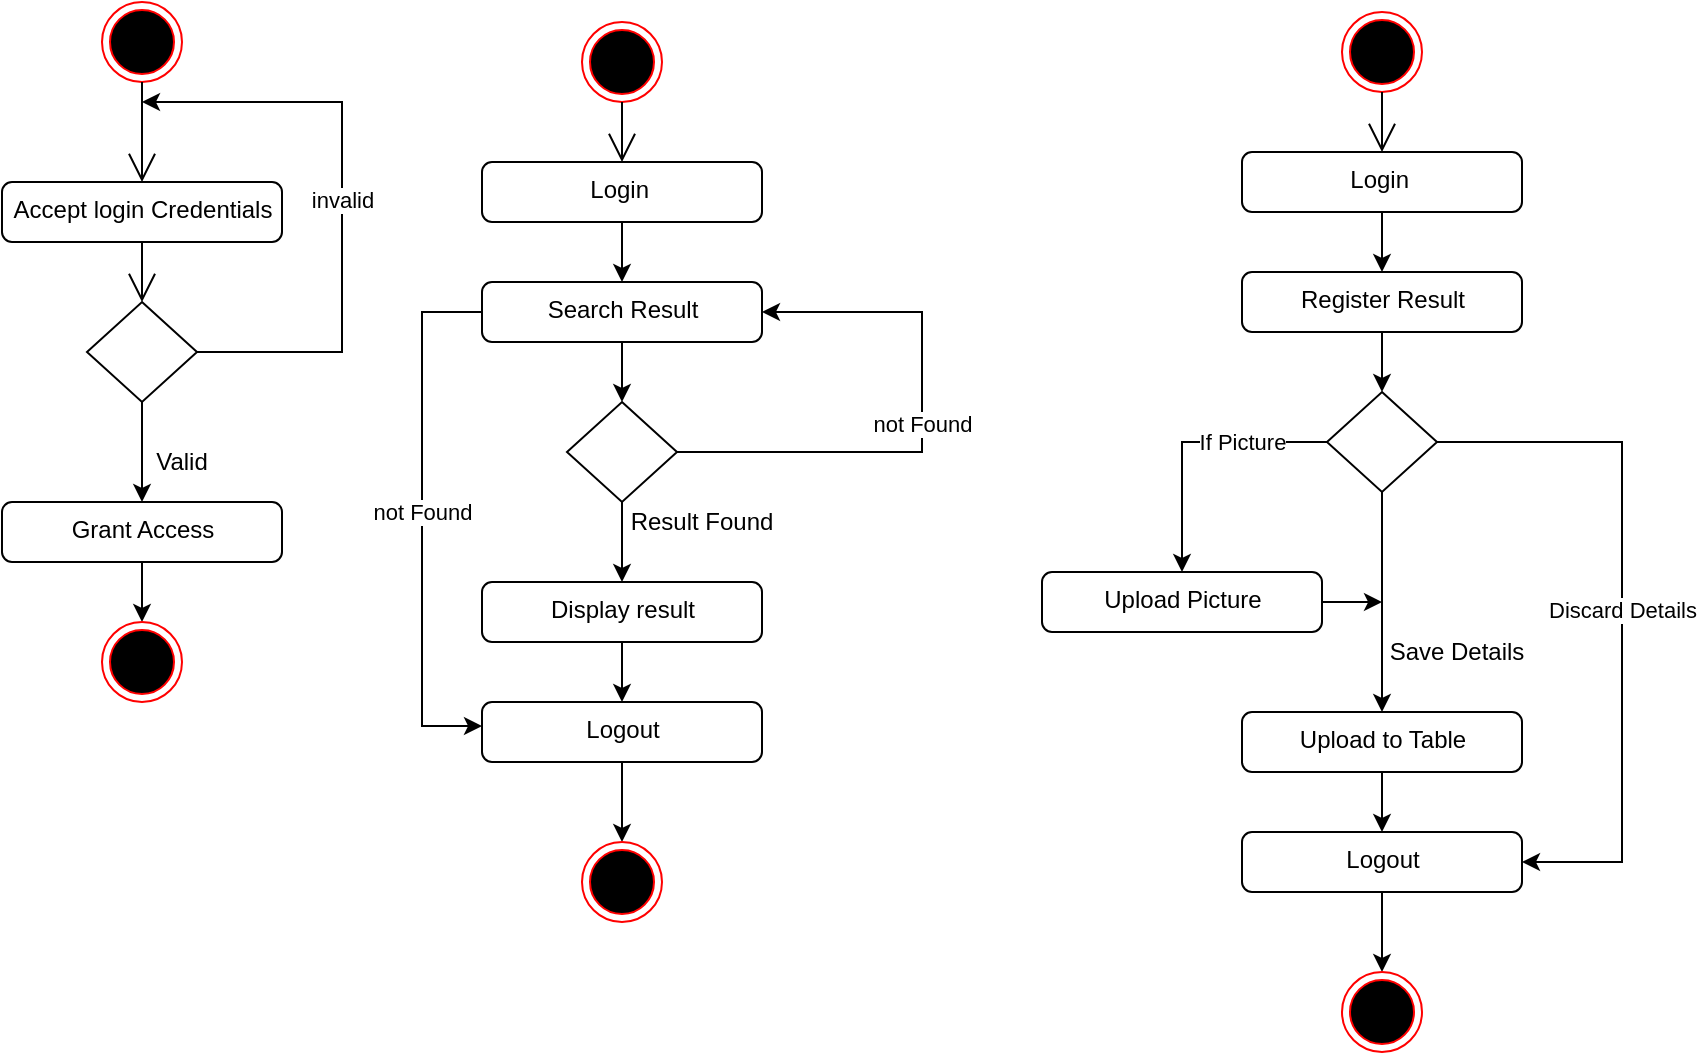 <mxfile version="13.9.9" type="device"><diagram name="Page-1" id="0783ab3e-0a74-02c8-0abd-f7b4e66b4bec"><mxGraphModel dx="258" dy="502" grid="1" gridSize="10" guides="1" tooltips="1" connect="1" arrows="1" fold="1" page="1" pageScale="1" pageWidth="850" pageHeight="1100" background="#ffffff" math="0" shadow="0"><root><mxCell id="0"/><mxCell id="1" parent="0"/><mxCell id="qpvtI-tm00FxSNm9Ykw5-111" value="" style="ellipse;html=1;shape=endState;fillColor=#000000;strokeColor=#ff0000;" parent="1" vertex="1"><mxGeometry x="960" y="120" width="40" height="40" as="geometry"/></mxCell><mxCell id="qpvtI-tm00FxSNm9Ykw5-112" value="" style="endArrow=open;endFill=1;endSize=12;html=1;exitX=0.5;exitY=1;exitDx=0;exitDy=0;entryX=0.5;entryY=0;entryDx=0;entryDy=0;" parent="1" source="qpvtI-tm00FxSNm9Ykw5-111" target="qpvtI-tm00FxSNm9Ykw5-113" edge="1"><mxGeometry width="160" relative="1" as="geometry"><mxPoint x="900" y="260" as="sourcePoint"/><mxPoint x="980" y="210" as="targetPoint"/></mxGeometry></mxCell><mxCell id="qpvtI-tm00FxSNm9Ykw5-113" value="Accept login Credentials" style="html=1;align=center;verticalAlign=top;rounded=1;absoluteArcSize=1;arcSize=10;dashed=0;" parent="1" vertex="1"><mxGeometry x="910" y="210" width="140" height="30" as="geometry"/></mxCell><mxCell id="qpvtI-tm00FxSNm9Ykw5-114" value="invalid" style="edgeStyle=orthogonalEdgeStyle;rounded=0;orthogonalLoop=1;jettySize=auto;html=1;exitX=1;exitY=0.5;exitDx=0;exitDy=0;" parent="1" source="qpvtI-tm00FxSNm9Ykw5-116" edge="1"><mxGeometry relative="1" as="geometry"><mxPoint x="980" y="170" as="targetPoint"/><Array as="points"><mxPoint x="1080" y="295"/><mxPoint x="1080" y="170"/></Array></mxGeometry></mxCell><mxCell id="qpvtI-tm00FxSNm9Ykw5-115" style="edgeStyle=orthogonalEdgeStyle;rounded=0;orthogonalLoop=1;jettySize=auto;html=1;exitX=0.5;exitY=1;exitDx=0;exitDy=0;entryX=0.5;entryY=0;entryDx=0;entryDy=0;" parent="1" source="qpvtI-tm00FxSNm9Ykw5-116" target="qpvtI-tm00FxSNm9Ykw5-120" edge="1"><mxGeometry relative="1" as="geometry"/></mxCell><mxCell id="qpvtI-tm00FxSNm9Ykw5-116" value="" style="rhombus;" parent="1" vertex="1"><mxGeometry x="952.5" y="270" width="55" height="50" as="geometry"/></mxCell><mxCell id="qpvtI-tm00FxSNm9Ykw5-117" value="" style="endArrow=open;endFill=1;endSize=12;html=1;entryX=0.5;entryY=0;entryDx=0;entryDy=0;" parent="1" source="qpvtI-tm00FxSNm9Ykw5-113" target="qpvtI-tm00FxSNm9Ykw5-116" edge="1"><mxGeometry width="160" relative="1" as="geometry"><mxPoint x="980" y="310" as="sourcePoint"/><mxPoint x="980" y="360" as="targetPoint"/></mxGeometry></mxCell><mxCell id="qpvtI-tm00FxSNm9Ykw5-118" value="Valid" style="text;html=1;strokeColor=none;fillColor=none;align=center;verticalAlign=middle;whiteSpace=wrap;rounded=0;" parent="1" vertex="1"><mxGeometry x="980" y="340" width="40" height="20" as="geometry"/></mxCell><mxCell id="qpvtI-tm00FxSNm9Ykw5-119" style="edgeStyle=orthogonalEdgeStyle;rounded=0;orthogonalLoop=1;jettySize=auto;html=1;exitX=0.5;exitY=1;exitDx=0;exitDy=0;" parent="1" source="qpvtI-tm00FxSNm9Ykw5-120" target="qpvtI-tm00FxSNm9Ykw5-121" edge="1"><mxGeometry relative="1" as="geometry"/></mxCell><mxCell id="qpvtI-tm00FxSNm9Ykw5-120" value="Grant Access" style="html=1;align=center;verticalAlign=top;rounded=1;absoluteArcSize=1;arcSize=10;dashed=0;" parent="1" vertex="1"><mxGeometry x="910" y="370" width="140" height="30" as="geometry"/></mxCell><mxCell id="qpvtI-tm00FxSNm9Ykw5-121" value="" style="ellipse;html=1;shape=endState;fillColor=#000000;strokeColor=#ff0000;" parent="1" vertex="1"><mxGeometry x="960" y="430" width="40" height="40" as="geometry"/></mxCell><mxCell id="qpvtI-tm00FxSNm9Ykw5-137" value="" style="ellipse;html=1;shape=endState;fillColor=#000000;strokeColor=#ff0000;" parent="1" vertex="1"><mxGeometry x="1200" y="130" width="40" height="40" as="geometry"/></mxCell><mxCell id="qpvtI-tm00FxSNm9Ykw5-138" value="" style="endArrow=open;endFill=1;endSize=12;html=1;exitX=0.5;exitY=1;exitDx=0;exitDy=0;entryX=0.5;entryY=0;entryDx=0;entryDy=0;" parent="1" source="qpvtI-tm00FxSNm9Ykw5-137" target="qpvtI-tm00FxSNm9Ykw5-140" edge="1"><mxGeometry width="160" relative="1" as="geometry"><mxPoint x="1140" y="270" as="sourcePoint"/><mxPoint x="1220" y="220" as="targetPoint"/></mxGeometry></mxCell><mxCell id="qpvtI-tm00FxSNm9Ykw5-139" style="edgeStyle=orthogonalEdgeStyle;rounded=0;orthogonalLoop=1;jettySize=auto;html=1;exitX=0.5;exitY=1;exitDx=0;exitDy=0;" parent="1" source="qpvtI-tm00FxSNm9Ykw5-140" target="qpvtI-tm00FxSNm9Ykw5-150" edge="1"><mxGeometry relative="1" as="geometry"/></mxCell><mxCell id="qpvtI-tm00FxSNm9Ykw5-140" value="Login&amp;nbsp;" style="html=1;align=center;verticalAlign=top;rounded=1;absoluteArcSize=1;arcSize=10;dashed=0;" parent="1" vertex="1"><mxGeometry x="1150" y="200" width="140" height="30" as="geometry"/></mxCell><mxCell id="qpvtI-tm00FxSNm9Ykw5-141" value="not Found" style="edgeStyle=orthogonalEdgeStyle;rounded=0;orthogonalLoop=1;jettySize=auto;html=1;exitX=1;exitY=0.5;exitDx=0;exitDy=0;entryX=1;entryY=0.5;entryDx=0;entryDy=0;" parent="1" source="qpvtI-tm00FxSNm9Ykw5-143" target="qpvtI-tm00FxSNm9Ykw5-150" edge="1"><mxGeometry relative="1" as="geometry"><mxPoint x="1300" y="280" as="targetPoint"/><Array as="points"><mxPoint x="1370" y="345"/><mxPoint x="1370" y="275"/></Array></mxGeometry></mxCell><mxCell id="qpvtI-tm00FxSNm9Ykw5-142" style="edgeStyle=orthogonalEdgeStyle;rounded=0;orthogonalLoop=1;jettySize=auto;html=1;exitX=0.5;exitY=1;exitDx=0;exitDy=0;entryX=0.5;entryY=0;entryDx=0;entryDy=0;" parent="1" source="qpvtI-tm00FxSNm9Ykw5-143" target="qpvtI-tm00FxSNm9Ykw5-147" edge="1"><mxGeometry relative="1" as="geometry"><Array as="points"><mxPoint x="1220" y="380"/><mxPoint x="1220" y="410"/><mxPoint x="1220" y="410"/></Array></mxGeometry></mxCell><mxCell id="qpvtI-tm00FxSNm9Ykw5-143" value="" style="rhombus;" parent="1" vertex="1"><mxGeometry x="1192.5" y="320" width="55" height="50" as="geometry"/></mxCell><mxCell id="qpvtI-tm00FxSNm9Ykw5-144" value="Result Found" style="text;html=1;strokeColor=none;fillColor=none;align=center;verticalAlign=middle;whiteSpace=wrap;rounded=0;" parent="1" vertex="1"><mxGeometry x="1215" y="370" width="90" height="20" as="geometry"/></mxCell><mxCell id="qpvtI-tm00FxSNm9Ykw5-145" style="edgeStyle=orthogonalEdgeStyle;rounded=0;orthogonalLoop=1;jettySize=auto;html=1;exitX=0.5;exitY=1;exitDx=0;exitDy=0;" parent="1" source="qpvtI-tm00FxSNm9Ykw5-151" target="qpvtI-tm00FxSNm9Ykw5-148" edge="1"><mxGeometry relative="1" as="geometry"><mxPoint x="1215" y="540" as="sourcePoint"/></mxGeometry></mxCell><mxCell id="qpvtI-tm00FxSNm9Ykw5-146" style="edgeStyle=orthogonalEdgeStyle;rounded=0;orthogonalLoop=1;jettySize=auto;html=1;exitX=0.5;exitY=1;exitDx=0;exitDy=0;entryX=0.5;entryY=0;entryDx=0;entryDy=0;" parent="1" source="qpvtI-tm00FxSNm9Ykw5-147" target="qpvtI-tm00FxSNm9Ykw5-151" edge="1"><mxGeometry relative="1" as="geometry"/></mxCell><mxCell id="qpvtI-tm00FxSNm9Ykw5-147" value="Display result" style="html=1;align=center;verticalAlign=top;rounded=1;absoluteArcSize=1;arcSize=10;dashed=0;" parent="1" vertex="1"><mxGeometry x="1150" y="410" width="140" height="30" as="geometry"/></mxCell><mxCell id="qpvtI-tm00FxSNm9Ykw5-148" value="" style="ellipse;html=1;shape=endState;fillColor=#000000;strokeColor=#ff0000;" parent="1" vertex="1"><mxGeometry x="1200" y="540" width="40" height="40" as="geometry"/></mxCell><mxCell id="qpvtI-tm00FxSNm9Ykw5-149" style="edgeStyle=orthogonalEdgeStyle;rounded=0;orthogonalLoop=1;jettySize=auto;html=1;exitX=0.5;exitY=1;exitDx=0;exitDy=0;entryX=0.5;entryY=0;entryDx=0;entryDy=0;" parent="1" source="qpvtI-tm00FxSNm9Ykw5-150" target="qpvtI-tm00FxSNm9Ykw5-143" edge="1"><mxGeometry relative="1" as="geometry"/></mxCell><mxCell id="qpvtI-tm00FxSNm9Ykw5-150" value="Search Result" style="html=1;align=center;verticalAlign=top;rounded=1;absoluteArcSize=1;arcSize=10;dashed=0;" parent="1" vertex="1"><mxGeometry x="1150" y="260" width="140" height="30" as="geometry"/></mxCell><mxCell id="qpvtI-tm00FxSNm9Ykw5-151" value="Logout" style="html=1;align=center;verticalAlign=top;rounded=1;absoluteArcSize=1;arcSize=10;dashed=0;" parent="1" vertex="1"><mxGeometry x="1150" y="470" width="140" height="30" as="geometry"/></mxCell><mxCell id="qpvtI-tm00FxSNm9Ykw5-152" value="" style="ellipse;html=1;shape=endState;fillColor=#000000;strokeColor=#ff0000;" parent="1" vertex="1"><mxGeometry x="1580" y="125" width="40" height="40" as="geometry"/></mxCell><mxCell id="qpvtI-tm00FxSNm9Ykw5-153" value="" style="endArrow=open;endFill=1;endSize=12;html=1;exitX=0.5;exitY=1;exitDx=0;exitDy=0;entryX=0.5;entryY=0;entryDx=0;entryDy=0;" parent="1" source="qpvtI-tm00FxSNm9Ykw5-152" target="qpvtI-tm00FxSNm9Ykw5-155" edge="1"><mxGeometry width="160" relative="1" as="geometry"><mxPoint x="1520" y="265" as="sourcePoint"/><mxPoint x="1600" y="215" as="targetPoint"/></mxGeometry></mxCell><mxCell id="qpvtI-tm00FxSNm9Ykw5-154" style="edgeStyle=orthogonalEdgeStyle;rounded=0;orthogonalLoop=1;jettySize=auto;html=1;exitX=0.5;exitY=1;exitDx=0;exitDy=0;" parent="1" source="qpvtI-tm00FxSNm9Ykw5-155" target="qpvtI-tm00FxSNm9Ykw5-165" edge="1"><mxGeometry relative="1" as="geometry"/></mxCell><mxCell id="qpvtI-tm00FxSNm9Ykw5-155" value="Login&amp;nbsp;" style="html=1;align=center;verticalAlign=top;rounded=1;absoluteArcSize=1;arcSize=10;dashed=0;" parent="1" vertex="1"><mxGeometry x="1530" y="195" width="140" height="30" as="geometry"/></mxCell><mxCell id="qpvtI-tm00FxSNm9Ykw5-156" value="Discard Details" style="edgeStyle=orthogonalEdgeStyle;rounded=0;orthogonalLoop=1;jettySize=auto;html=1;exitX=1;exitY=0.5;exitDx=0;exitDy=0;entryX=1;entryY=0.5;entryDx=0;entryDy=0;" parent="1" source="qpvtI-tm00FxSNm9Ykw5-158" target="qpvtI-tm00FxSNm9Ykw5-166" edge="1"><mxGeometry relative="1" as="geometry"><mxPoint x="1720" y="395" as="targetPoint"/><Array as="points"><mxPoint x="1720" y="340"/><mxPoint x="1720" y="550"/></Array></mxGeometry></mxCell><mxCell id="qpvtI-tm00FxSNm9Ykw5-157" style="edgeStyle=orthogonalEdgeStyle;rounded=0;orthogonalLoop=1;jettySize=auto;html=1;exitX=0.5;exitY=1;exitDx=0;exitDy=0;entryX=0.5;entryY=0;entryDx=0;entryDy=0;" parent="1" source="qpvtI-tm00FxSNm9Ykw5-158" target="qpvtI-tm00FxSNm9Ykw5-162" edge="1"><mxGeometry relative="1" as="geometry"><Array as="points"><mxPoint x="1600" y="375"/><mxPoint x="1600" y="405"/><mxPoint x="1600" y="405"/></Array></mxGeometry></mxCell><mxCell id="3CXj2PYzUPhpZjrpk4To-2" style="edgeStyle=orthogonalEdgeStyle;rounded=0;orthogonalLoop=1;jettySize=auto;html=1;exitX=0;exitY=0.5;exitDx=0;exitDy=0;" edge="1" parent="1" source="qpvtI-tm00FxSNm9Ykw5-158" target="3CXj2PYzUPhpZjrpk4To-1"><mxGeometry relative="1" as="geometry"/></mxCell><mxCell id="3CXj2PYzUPhpZjrpk4To-3" value="If Picture" style="edgeLabel;html=1;align=center;verticalAlign=middle;resizable=0;points=[];" vertex="1" connectable="0" parent="3CXj2PYzUPhpZjrpk4To-2"><mxGeometry x="-0.381" relative="1" as="geometry"><mxPoint as="offset"/></mxGeometry></mxCell><mxCell id="qpvtI-tm00FxSNm9Ykw5-158" value="" style="rhombus;" parent="1" vertex="1"><mxGeometry x="1572.5" y="315" width="55" height="50" as="geometry"/></mxCell><mxCell id="qpvtI-tm00FxSNm9Ykw5-159" value="Save Details" style="text;html=1;strokeColor=none;fillColor=none;align=center;verticalAlign=middle;whiteSpace=wrap;rounded=0;" parent="1" vertex="1"><mxGeometry x="1600" y="435" width="75" height="20" as="geometry"/></mxCell><mxCell id="qpvtI-tm00FxSNm9Ykw5-160" style="edgeStyle=orthogonalEdgeStyle;rounded=0;orthogonalLoop=1;jettySize=auto;html=1;exitX=0.5;exitY=1;exitDx=0;exitDy=0;" parent="1" source="qpvtI-tm00FxSNm9Ykw5-166" target="qpvtI-tm00FxSNm9Ykw5-163" edge="1"><mxGeometry relative="1" as="geometry"><mxPoint x="1595" y="605" as="sourcePoint"/></mxGeometry></mxCell><mxCell id="qpvtI-tm00FxSNm9Ykw5-161" style="edgeStyle=orthogonalEdgeStyle;rounded=0;orthogonalLoop=1;jettySize=auto;html=1;exitX=0.5;exitY=1;exitDx=0;exitDy=0;entryX=0.5;entryY=0;entryDx=0;entryDy=0;" parent="1" source="qpvtI-tm00FxSNm9Ykw5-162" target="qpvtI-tm00FxSNm9Ykw5-166" edge="1"><mxGeometry relative="1" as="geometry"/></mxCell><mxCell id="qpvtI-tm00FxSNm9Ykw5-162" value="Upload to Table" style="html=1;align=center;verticalAlign=top;rounded=1;absoluteArcSize=1;arcSize=10;dashed=0;" parent="1" vertex="1"><mxGeometry x="1530" y="475" width="140" height="30" as="geometry"/></mxCell><mxCell id="qpvtI-tm00FxSNm9Ykw5-163" value="" style="ellipse;html=1;shape=endState;fillColor=#000000;strokeColor=#ff0000;" parent="1" vertex="1"><mxGeometry x="1580" y="605" width="40" height="40" as="geometry"/></mxCell><mxCell id="qpvtI-tm00FxSNm9Ykw5-164" style="edgeStyle=orthogonalEdgeStyle;rounded=0;orthogonalLoop=1;jettySize=auto;html=1;exitX=0.5;exitY=1;exitDx=0;exitDy=0;entryX=0.5;entryY=0;entryDx=0;entryDy=0;" parent="1" source="qpvtI-tm00FxSNm9Ykw5-165" target="qpvtI-tm00FxSNm9Ykw5-158" edge="1"><mxGeometry relative="1" as="geometry"/></mxCell><mxCell id="qpvtI-tm00FxSNm9Ykw5-165" value="Register Result" style="html=1;align=center;verticalAlign=top;rounded=1;absoluteArcSize=1;arcSize=10;dashed=0;" parent="1" vertex="1"><mxGeometry x="1530" y="255" width="140" height="30" as="geometry"/></mxCell><mxCell id="qpvtI-tm00FxSNm9Ykw5-166" value="Logout" style="html=1;align=center;verticalAlign=top;rounded=1;absoluteArcSize=1;arcSize=10;dashed=0;" parent="1" vertex="1"><mxGeometry x="1530" y="535" width="140" height="30" as="geometry"/></mxCell><mxCell id="6G_6gzcQr9CTepz6SD8F-1" value="not Found" style="edgeStyle=orthogonalEdgeStyle;rounded=0;orthogonalLoop=1;jettySize=auto;html=1;exitX=0;exitY=0.25;exitDx=0;exitDy=0;" parent="1" source="qpvtI-tm00FxSNm9Ykw5-150" target="qpvtI-tm00FxSNm9Ykw5-151" edge="1"><mxGeometry relative="1" as="geometry"><mxPoint x="1100" y="430" as="targetPoint"/><Array as="points"><mxPoint x="1150" y="275"/><mxPoint x="1120" y="275"/><mxPoint x="1120" y="482"/></Array><mxPoint x="1257.5" y="355" as="sourcePoint"/></mxGeometry></mxCell><mxCell id="3CXj2PYzUPhpZjrpk4To-4" style="edgeStyle=orthogonalEdgeStyle;rounded=0;orthogonalLoop=1;jettySize=auto;html=1;exitX=1;exitY=0.5;exitDx=0;exitDy=0;" edge="1" parent="1" source="3CXj2PYzUPhpZjrpk4To-1"><mxGeometry relative="1" as="geometry"><mxPoint x="1600" y="420.048" as="targetPoint"/></mxGeometry></mxCell><mxCell id="3CXj2PYzUPhpZjrpk4To-1" value="Upload Picture" style="html=1;align=center;verticalAlign=top;rounded=1;absoluteArcSize=1;arcSize=10;dashed=0;" vertex="1" parent="1"><mxGeometry x="1430" y="405" width="140" height="30" as="geometry"/></mxCell></root></mxGraphModel></diagram></mxfile>